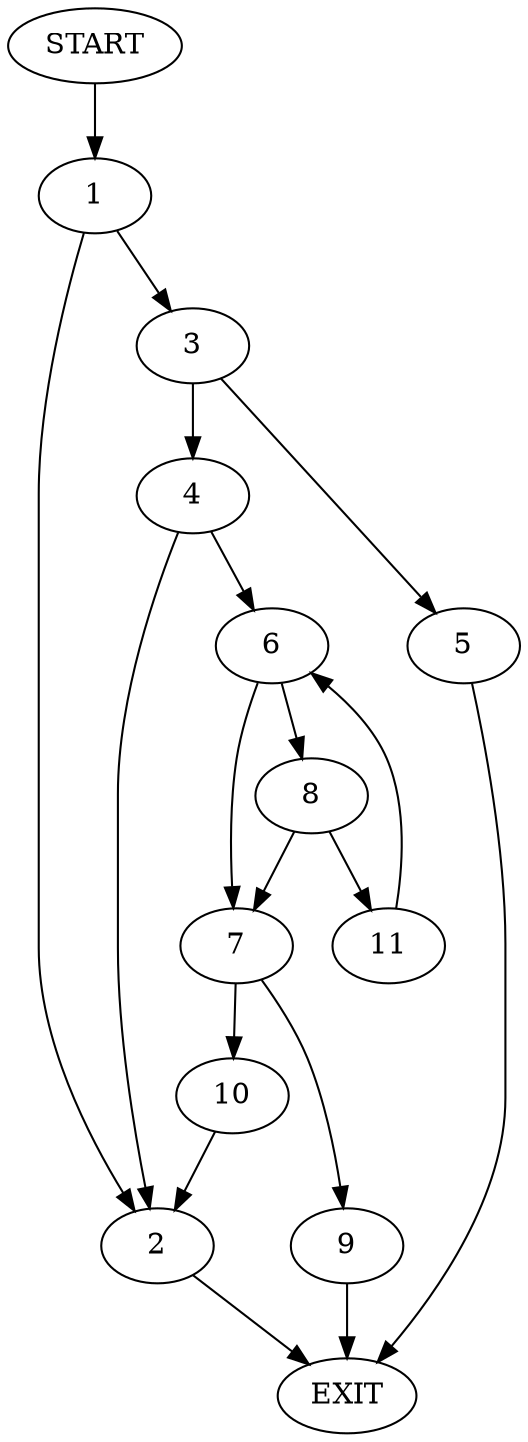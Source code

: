 digraph {
0 [label="START"]
12 [label="EXIT"]
0 -> 1
1 -> 2
1 -> 3
2 -> 12
3 -> 4
3 -> 5
5 -> 12
4 -> 2
4 -> 6
6 -> 7
6 -> 8
7 -> 9
7 -> 10
8 -> 11
8 -> 7
11 -> 6
10 -> 2
9 -> 12
}
